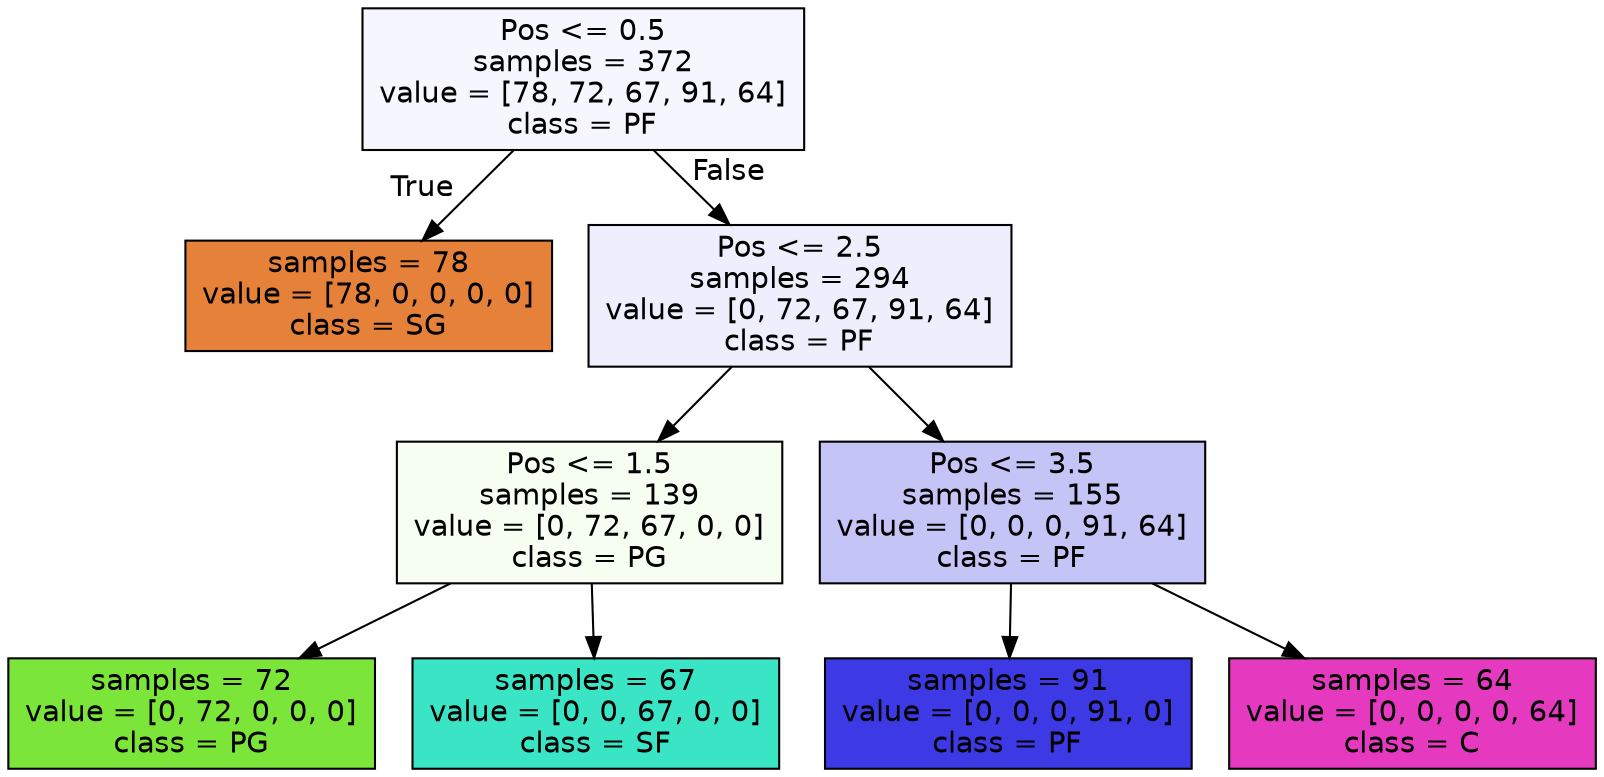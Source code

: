 digraph Tree {
node [shape=box, style="filled", color="black", fontname="helvetica"] ;
edge [fontname="helvetica"] ;
0 [label="Pos <= 0.5\nsamples = 372\nvalue = [78, 72, 67, 91, 64]\nclass = PF", fillcolor="#f6f6fe"] ;
1 [label="samples = 78\nvalue = [78, 0, 0, 0, 0]\nclass = SG", fillcolor="#e58139"] ;
0 -> 1 [labeldistance=2.5, labelangle=45, headlabel="True"] ;
2 [label="Pos <= 2.5\nsamples = 294\nvalue = [0, 72, 67, 91, 64]\nclass = PF", fillcolor="#eeeefd"] ;
0 -> 2 [labeldistance=2.5, labelangle=-45, headlabel="False"] ;
3 [label="Pos <= 1.5\nsamples = 139\nvalue = [0, 72, 67, 0, 0]\nclass = PG", fillcolor="#f6fdf1"] ;
2 -> 3 ;
4 [label="samples = 72\nvalue = [0, 72, 0, 0, 0]\nclass = PG", fillcolor="#7be539"] ;
3 -> 4 ;
5 [label="samples = 67\nvalue = [0, 0, 67, 0, 0]\nclass = SF", fillcolor="#39e5c5"] ;
3 -> 5 ;
6 [label="Pos <= 3.5\nsamples = 155\nvalue = [0, 0, 0, 91, 64]\nclass = PF", fillcolor="#c5c4f7"] ;
2 -> 6 ;
7 [label="samples = 91\nvalue = [0, 0, 0, 91, 0]\nclass = PF", fillcolor="#3c39e5"] ;
6 -> 7 ;
8 [label="samples = 64\nvalue = [0, 0, 0, 0, 64]\nclass = C", fillcolor="#e539c0"] ;
6 -> 8 ;
}